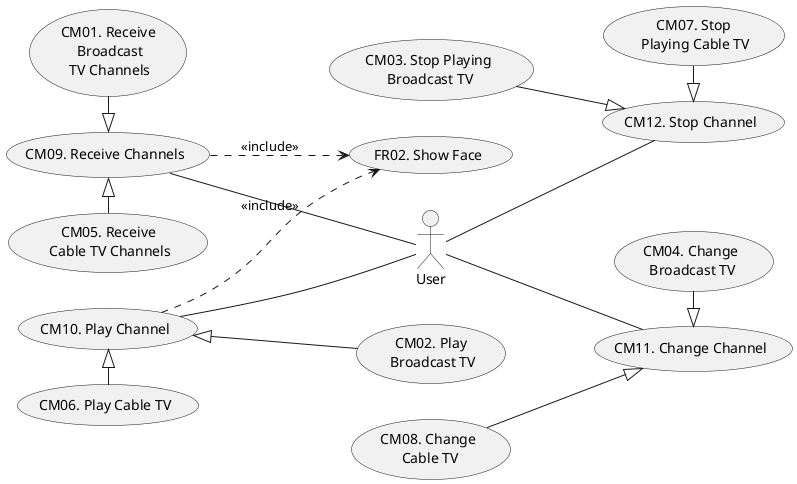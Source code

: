 @startuml
skinparam shadowing false
left to right direction

' Channel Management -> CM
(CM01. Receive\n Broadcast\n TV Channels) as CM01
(CM02. Play\n Broadcast TV) as CM02
(CM03. Stop Playing\n Broadcast TV) as CM03
(CM04. Change\n Broadcast TV) as CM04
(CM05. Receive\n Cable TV Channels) as CM05
(CM06. Play Cable TV) as CM06
(CM07. Stop\n Playing Cable TV) as CM07
(CM08. Change\n Cable TV) as CM08
(CM09. Receive Channels) as CM09
(CM10. Play Channel) as CM10
(CM11. Change Channel) as CM11
(CM12. Stop Channel) as CM12

(FR02. Show Face) as FR02

CM09 -- :User:
CM01 -|> CM09
CM09 ..> FR02 : <<include>>
CM10 -- :User:
CM10 <|-- CM02
CM10 ..> FR02 : <<include>>

CM03 --|> CM12
CM07 -|> CM12
:User: -- CM12

:User: -- CM11
CM04 -|> CM11
CM09 <|- CM05
CM10 <|- CM06
CM08 --|> CM11

@enduml